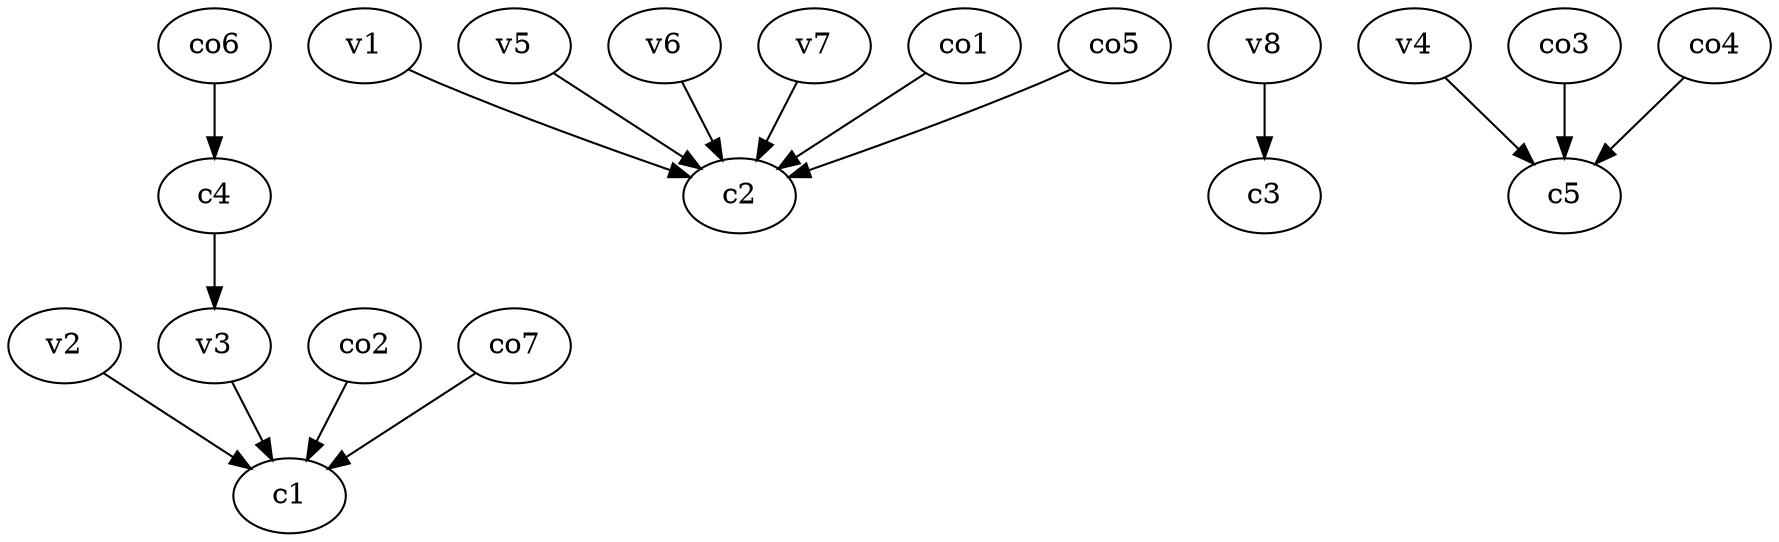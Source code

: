 strict digraph  {
c1;
c2;
c3;
c4;
c5;
v1;
v2;
v3;
v4;
v5;
v6;
v7;
v8;
co1;
co2;
co3;
co4;
co5;
co6;
co7;
c4 -> v3  [weight=1];
v1 -> c2  [weight=1];
v2 -> c1  [weight=1];
v3 -> c1  [weight=1];
v4 -> c5  [weight=1];
v5 -> c2  [weight=1];
v6 -> c2  [weight=1];
v7 -> c2  [weight=1];
v8 -> c3  [weight=1];
co1 -> c2  [weight=1];
co2 -> c1  [weight=1];
co3 -> c5  [weight=1];
co4 -> c5  [weight=1];
co5 -> c2  [weight=1];
co6 -> c4  [weight=1];
co7 -> c1  [weight=1];
}
